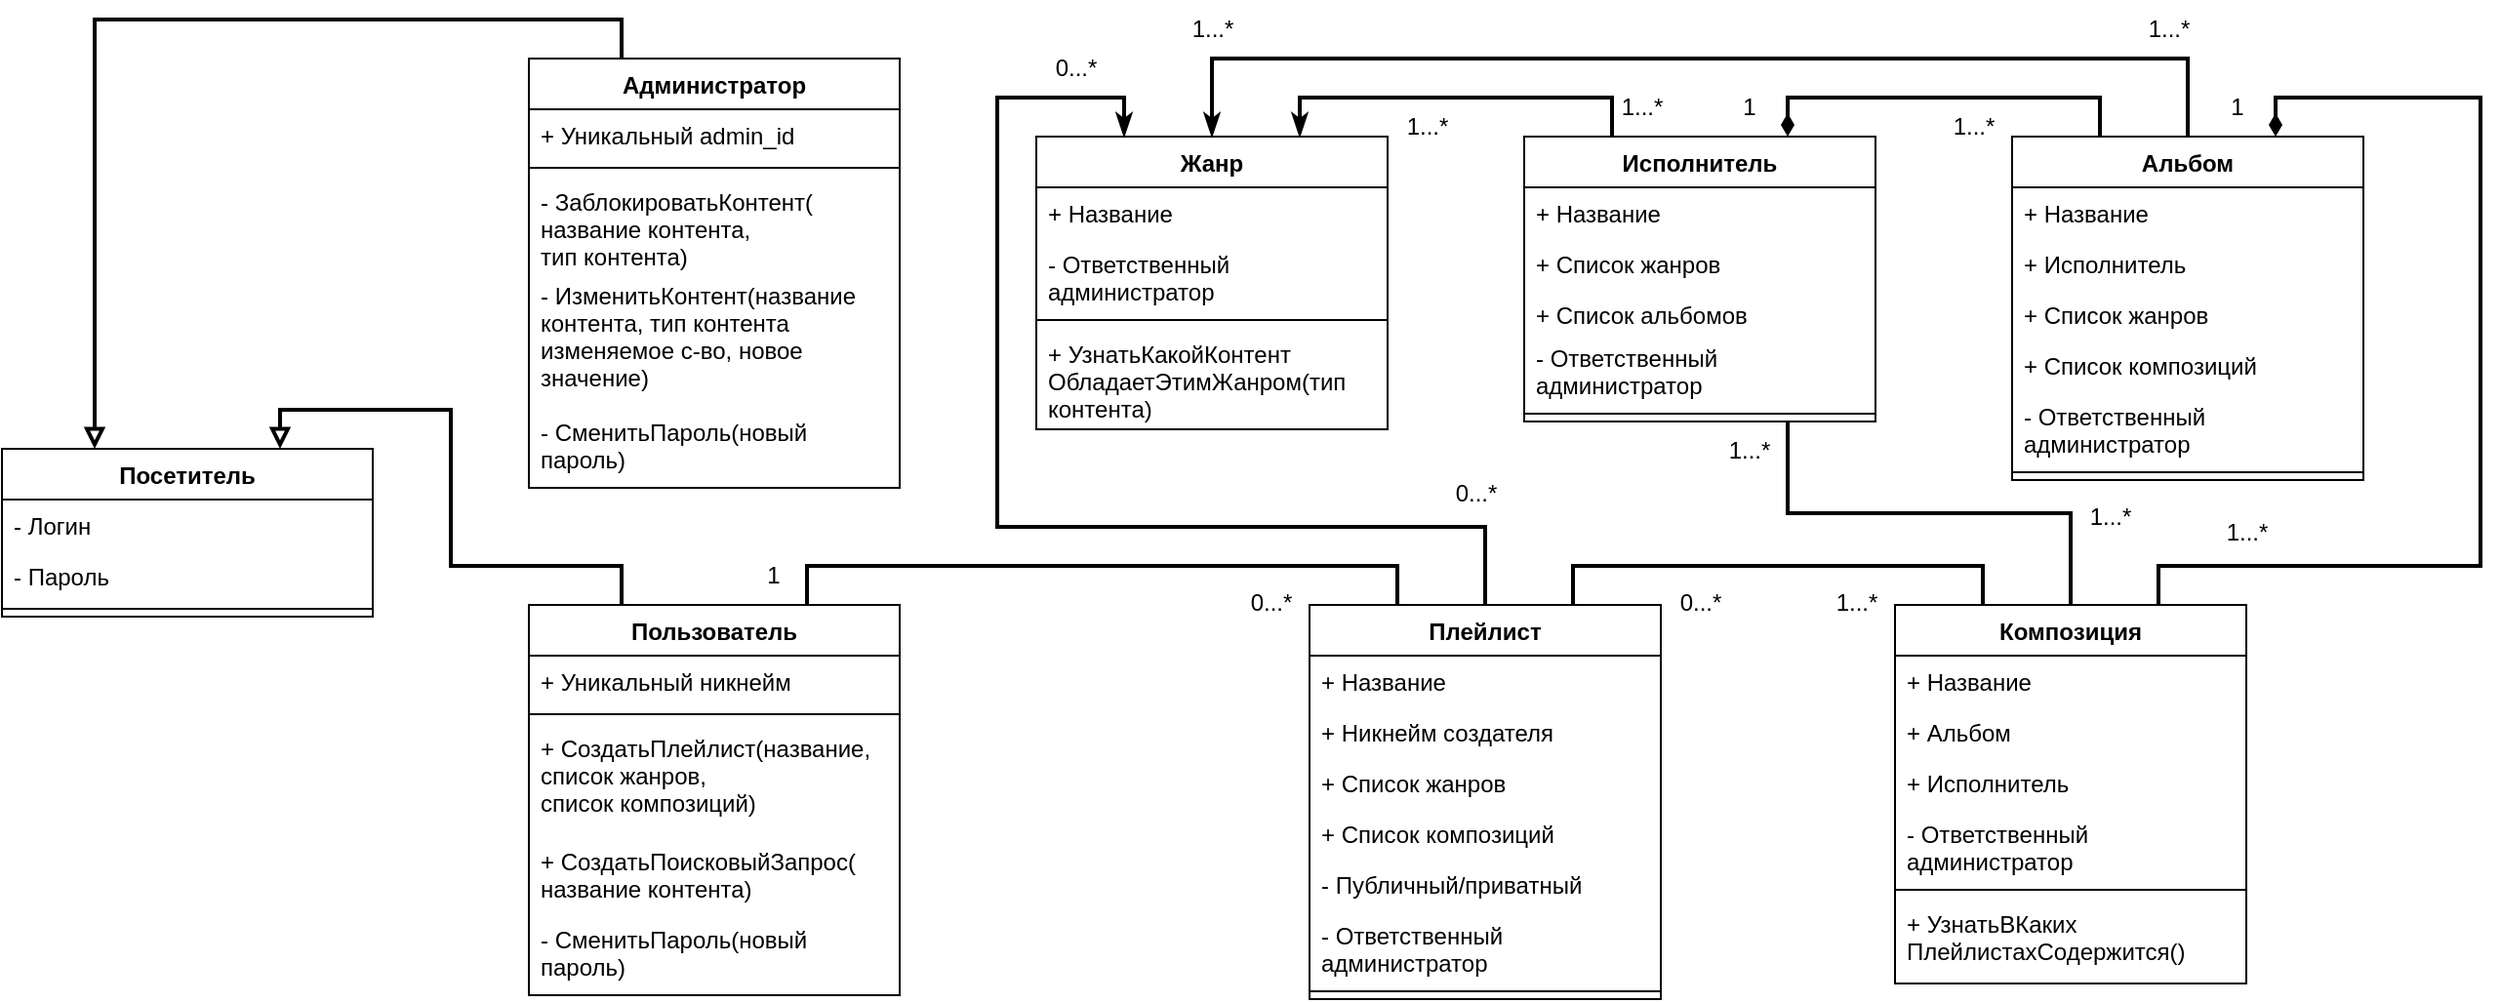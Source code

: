 <mxfile>
    <diagram id="uJ8KN8-JIK9b-HPbFgpB" name="Страница 1">
        <mxGraphModel dx="1731" dy="457" grid="1" gridSize="10" guides="1" tooltips="1" connect="1" arrows="1" fold="1" page="1" pageScale="1" pageWidth="1169" pageHeight="827" math="0" shadow="0">
            <root>
                <mxCell id="0"/>
                <mxCell id="1" parent="0"/>
                <mxCell id="85" style="edgeStyle=orthogonalEdgeStyle;rounded=0;html=1;exitX=0.75;exitY=0;exitDx=0;exitDy=0;entryX=0.25;entryY=0;entryDx=0;entryDy=0;strokeColor=default;strokeWidth=2;startArrow=none;startFill=0;endArrow=none;endFill=0;" edge="1" parent="1" source="4" target="37">
                    <mxGeometry relative="1" as="geometry">
                        <Array as="points">
                            <mxPoint x="262" y="380"/>
                            <mxPoint x="565" y="380"/>
                        </Array>
                    </mxGeometry>
                </mxCell>
                <mxCell id="88" style="edgeStyle=orthogonalEdgeStyle;rounded=0;html=1;exitX=0.25;exitY=0;exitDx=0;exitDy=0;strokeColor=default;strokeWidth=2;startArrow=none;startFill=0;endArrow=block;endFill=0;entryX=0.75;entryY=0;entryDx=0;entryDy=0;" edge="1" parent="1" source="4" target="63">
                    <mxGeometry relative="1" as="geometry">
                        <mxPoint x="80" y="340" as="targetPoint"/>
                        <Array as="points">
                            <mxPoint x="167" y="380"/>
                            <mxPoint x="80" y="380"/>
                            <mxPoint x="80" y="300"/>
                            <mxPoint x="-8" y="300"/>
                        </Array>
                    </mxGeometry>
                </mxCell>
                <mxCell id="4" value="Пользователь" style="swimlane;fontStyle=1;align=center;verticalAlign=top;childLayout=stackLayout;horizontal=1;startSize=26;horizontalStack=0;resizeParent=1;resizeParentMax=0;resizeLast=0;collapsible=1;marginBottom=0;" parent="1" vertex="1">
                    <mxGeometry x="120" y="400" width="190" height="200" as="geometry"/>
                </mxCell>
                <mxCell id="5" value="+ Уникальный никнейм" style="text;strokeColor=none;fillColor=none;align=left;verticalAlign=top;spacingLeft=4;spacingRight=4;overflow=hidden;rotatable=0;points=[[0,0.5],[1,0.5]];portConstraint=eastwest;" parent="4" vertex="1">
                    <mxGeometry y="26" width="190" height="26" as="geometry"/>
                </mxCell>
                <mxCell id="6" value="" style="line;strokeWidth=1;fillColor=none;align=left;verticalAlign=middle;spacingTop=-1;spacingLeft=3;spacingRight=3;rotatable=0;labelPosition=right;points=[];portConstraint=eastwest;strokeColor=inherit;" parent="4" vertex="1">
                    <mxGeometry y="52" width="190" height="8" as="geometry"/>
                </mxCell>
                <mxCell id="7" value="+ СоздатьПлейлист(название, &#10;список жанров, &#10;список композиций)" style="text;strokeColor=none;fillColor=none;align=left;verticalAlign=top;spacingLeft=4;spacingRight=4;overflow=hidden;rotatable=0;points=[[0,0.5],[1,0.5]];portConstraint=eastwest;" parent="4" vertex="1">
                    <mxGeometry y="60" width="190" height="58" as="geometry"/>
                </mxCell>
                <mxCell id="10" value="+ СоздатьПоисковыйЗапрос(&#10;название контента)" style="text;strokeColor=none;fillColor=none;align=left;verticalAlign=top;spacingLeft=4;spacingRight=4;overflow=hidden;rotatable=0;points=[[0,0.5],[1,0.5]];portConstraint=eastwest;" parent="4" vertex="1">
                    <mxGeometry y="118" width="190" height="40" as="geometry"/>
                </mxCell>
                <mxCell id="41" value="- СменитьПароль(новый &#10;пароль)" style="text;strokeColor=none;fillColor=none;align=left;verticalAlign=top;spacingLeft=4;spacingRight=4;overflow=hidden;rotatable=0;points=[[0,0.5],[1,0.5]];portConstraint=eastwest;" parent="4" vertex="1">
                    <mxGeometry y="158" width="190" height="42" as="geometry"/>
                </mxCell>
                <mxCell id="89" style="edgeStyle=orthogonalEdgeStyle;rounded=0;html=1;exitX=0.25;exitY=0;exitDx=0;exitDy=0;entryX=0.25;entryY=0;entryDx=0;entryDy=0;strokeColor=default;strokeWidth=2;startArrow=none;startFill=0;endArrow=block;endFill=0;" edge="1" parent="1" source="11" target="63">
                    <mxGeometry relative="1" as="geometry">
                        <Array as="points">
                            <mxPoint x="168" y="100"/>
                            <mxPoint x="-102" y="100"/>
                        </Array>
                    </mxGeometry>
                </mxCell>
                <mxCell id="11" value="Администратор" style="swimlane;fontStyle=1;align=center;verticalAlign=top;childLayout=stackLayout;horizontal=1;startSize=26;horizontalStack=0;resizeParent=1;resizeParentMax=0;resizeLast=0;collapsible=1;marginBottom=0;" parent="1" vertex="1">
                    <mxGeometry x="120" y="120" width="190" height="220" as="geometry"/>
                </mxCell>
                <mxCell id="12" value="+ Уникальный admin_id" style="text;strokeColor=none;fillColor=none;align=left;verticalAlign=top;spacingLeft=4;spacingRight=4;overflow=hidden;rotatable=0;points=[[0,0.5],[1,0.5]];portConstraint=eastwest;" parent="11" vertex="1">
                    <mxGeometry y="26" width="190" height="26" as="geometry"/>
                </mxCell>
                <mxCell id="15" value="" style="line;strokeWidth=1;fillColor=none;align=left;verticalAlign=middle;spacingTop=-1;spacingLeft=3;spacingRight=3;rotatable=0;labelPosition=right;points=[];portConstraint=eastwest;strokeColor=inherit;" parent="11" vertex="1">
                    <mxGeometry y="52" width="190" height="8" as="geometry"/>
                </mxCell>
                <mxCell id="16" value="- ЗаблокироватьКонтент(&#10;название контента, &#10;тип контента)" style="text;strokeColor=none;fillColor=none;align=left;verticalAlign=top;spacingLeft=4;spacingRight=4;overflow=hidden;rotatable=0;points=[[0,0.5],[1,0.5]];portConstraint=eastwest;" parent="11" vertex="1">
                    <mxGeometry y="60" width="190" height="48" as="geometry"/>
                </mxCell>
                <mxCell id="17" value="- ИзменитьКонтент(название &#10;контента, тип контента&#10;изменяемое с-во, новое &#10;значение)" style="text;strokeColor=none;fillColor=none;align=left;verticalAlign=top;spacingLeft=4;spacingRight=4;overflow=hidden;rotatable=0;points=[[0,0.5],[1,0.5]];portConstraint=eastwest;" parent="11" vertex="1">
                    <mxGeometry y="108" width="190" height="70" as="geometry"/>
                </mxCell>
                <mxCell id="42" value="- СменитьПароль(новый &#10;пароль)" style="text;strokeColor=none;fillColor=none;align=left;verticalAlign=top;spacingLeft=4;spacingRight=4;overflow=hidden;rotatable=0;points=[[0,0.5],[1,0.5]];portConstraint=eastwest;" parent="11" vertex="1">
                    <mxGeometry y="178" width="190" height="42" as="geometry"/>
                </mxCell>
                <mxCell id="59" style="edgeStyle=orthogonalEdgeStyle;rounded=0;html=1;exitX=0.75;exitY=0;exitDx=0;exitDy=0;entryX=0.25;entryY=0;entryDx=0;entryDy=0;strokeWidth=2;endArrow=none;endFill=0;startArrow=classicThin;startFill=1;" parent="1" source="18" target="25" edge="1">
                    <mxGeometry relative="1" as="geometry">
                        <Array as="points">
                            <mxPoint x="515" y="140"/>
                            <mxPoint x="675" y="140"/>
                        </Array>
                    </mxGeometry>
                </mxCell>
                <mxCell id="18" value="Жанр" style="swimlane;fontStyle=1;align=center;verticalAlign=top;childLayout=stackLayout;horizontal=1;startSize=26;horizontalStack=0;resizeParent=1;resizeParentMax=0;resizeLast=0;collapsible=1;marginBottom=0;" parent="1" vertex="1">
                    <mxGeometry x="380" y="160" width="180" height="150" as="geometry"/>
                </mxCell>
                <mxCell id="19" value="+ Название" style="text;strokeColor=none;fillColor=none;align=left;verticalAlign=top;spacingLeft=4;spacingRight=4;overflow=hidden;rotatable=0;points=[[0,0.5],[1,0.5]];portConstraint=eastwest;" parent="18" vertex="1">
                    <mxGeometry y="26" width="180" height="26" as="geometry"/>
                </mxCell>
                <mxCell id="20" value="- Ответственный &#10;администратор" style="text;strokeColor=none;fillColor=none;align=left;verticalAlign=top;spacingLeft=4;spacingRight=4;overflow=hidden;rotatable=0;points=[[0,0.5],[1,0.5]];portConstraint=eastwest;" parent="18" vertex="1">
                    <mxGeometry y="52" width="180" height="38" as="geometry"/>
                </mxCell>
                <mxCell id="22" value="" style="line;strokeWidth=1;fillColor=none;align=left;verticalAlign=middle;spacingTop=-1;spacingLeft=3;spacingRight=3;rotatable=0;labelPosition=right;points=[];portConstraint=eastwest;strokeColor=inherit;" parent="18" vertex="1">
                    <mxGeometry y="90" width="180" height="8" as="geometry"/>
                </mxCell>
                <mxCell id="62" value="+ УзнатьКакойКонтент&#10;ОбладаетЭтимЖанром(тип&#10;контента)" style="text;strokeColor=none;fillColor=none;align=left;verticalAlign=top;spacingLeft=4;spacingRight=4;overflow=hidden;rotatable=0;points=[[0,0.5],[1,0.5]];portConstraint=eastwest;" parent="18" vertex="1">
                    <mxGeometry y="98" width="180" height="52" as="geometry"/>
                </mxCell>
                <mxCell id="25" value="Исполнитель" style="swimlane;fontStyle=1;align=center;verticalAlign=top;childLayout=stackLayout;horizontal=1;startSize=26;horizontalStack=0;resizeParent=1;resizeParentMax=0;resizeLast=0;collapsible=1;marginBottom=0;" parent="1" vertex="1">
                    <mxGeometry x="630" y="160" width="180" height="146" as="geometry"/>
                </mxCell>
                <mxCell id="26" value="+ Название" style="text;strokeColor=none;fillColor=none;align=left;verticalAlign=top;spacingLeft=4;spacingRight=4;overflow=hidden;rotatable=0;points=[[0,0.5],[1,0.5]];portConstraint=eastwest;" parent="25" vertex="1">
                    <mxGeometry y="26" width="180" height="26" as="geometry"/>
                </mxCell>
                <mxCell id="43" value="+ Список жанров" style="text;strokeColor=none;fillColor=none;align=left;verticalAlign=top;spacingLeft=4;spacingRight=4;overflow=hidden;rotatable=0;points=[[0,0.5],[1,0.5]];portConstraint=eastwest;" parent="25" vertex="1">
                    <mxGeometry y="52" width="180" height="26" as="geometry"/>
                </mxCell>
                <mxCell id="54" value="+ Список альбомов" style="text;strokeColor=none;fillColor=none;align=left;verticalAlign=top;spacingLeft=4;spacingRight=4;overflow=hidden;rotatable=0;points=[[0,0.5],[1,0.5]];portConstraint=eastwest;" parent="25" vertex="1">
                    <mxGeometry y="78" width="180" height="22" as="geometry"/>
                </mxCell>
                <mxCell id="27" value="- Ответственный &#10;администратор" style="text;strokeColor=none;fillColor=none;align=left;verticalAlign=top;spacingLeft=4;spacingRight=4;overflow=hidden;rotatable=0;points=[[0,0.5],[1,0.5]];portConstraint=eastwest;" parent="25" vertex="1">
                    <mxGeometry y="100" width="180" height="38" as="geometry"/>
                </mxCell>
                <mxCell id="28" value="" style="line;strokeWidth=1;fillColor=none;align=left;verticalAlign=middle;spacingTop=-1;spacingLeft=3;spacingRight=3;rotatable=0;labelPosition=right;points=[];portConstraint=eastwest;strokeColor=inherit;" parent="25" vertex="1">
                    <mxGeometry y="138" width="180" height="8" as="geometry"/>
                </mxCell>
                <mxCell id="55" style="edgeStyle=orthogonalEdgeStyle;html=1;exitX=0.25;exitY=0;exitDx=0;exitDy=0;entryX=0.75;entryY=0;entryDx=0;entryDy=0;rounded=0;endArrow=diamondThin;endFill=1;strokeWidth=2;" parent="1" source="29" target="25" edge="1">
                    <mxGeometry relative="1" as="geometry">
                        <Array as="points">
                            <mxPoint x="925" y="140"/>
                            <mxPoint x="765" y="140"/>
                        </Array>
                    </mxGeometry>
                </mxCell>
                <mxCell id="82" style="edgeStyle=orthogonalEdgeStyle;rounded=0;html=1;exitX=0.5;exitY=0;exitDx=0;exitDy=0;entryX=0.5;entryY=0;entryDx=0;entryDy=0;strokeColor=default;strokeWidth=2;endArrow=classicThin;endFill=1;startArrow=none;startFill=0;" edge="1" parent="1" source="29" target="18">
                    <mxGeometry relative="1" as="geometry">
                        <Array as="points">
                            <mxPoint x="970" y="120"/>
                            <mxPoint x="470" y="120"/>
                        </Array>
                    </mxGeometry>
                </mxCell>
                <mxCell id="29" value="Альбом" style="swimlane;fontStyle=1;align=center;verticalAlign=top;childLayout=stackLayout;horizontal=1;startSize=26;horizontalStack=0;resizeParent=1;resizeParentMax=0;resizeLast=0;collapsible=1;marginBottom=0;" parent="1" vertex="1">
                    <mxGeometry x="880" y="160" width="180" height="176" as="geometry"/>
                </mxCell>
                <mxCell id="30" value="+ Название" style="text;strokeColor=none;fillColor=none;align=left;verticalAlign=top;spacingLeft=4;spacingRight=4;overflow=hidden;rotatable=0;points=[[0,0.5],[1,0.5]];portConstraint=eastwest;" parent="29" vertex="1">
                    <mxGeometry y="26" width="180" height="26" as="geometry"/>
                </mxCell>
                <mxCell id="44" value="+ Исполнитель" style="text;strokeColor=none;fillColor=none;align=left;verticalAlign=top;spacingLeft=4;spacingRight=4;overflow=hidden;rotatable=0;points=[[0,0.5],[1,0.5]];portConstraint=eastwest;" parent="29" vertex="1">
                    <mxGeometry y="52" width="180" height="26" as="geometry"/>
                </mxCell>
                <mxCell id="45" value="+ Список жанров" style="text;strokeColor=none;fillColor=none;align=left;verticalAlign=top;spacingLeft=4;spacingRight=4;overflow=hidden;rotatable=0;points=[[0,0.5],[1,0.5]];portConstraint=eastwest;" parent="29" vertex="1">
                    <mxGeometry y="78" width="180" height="26" as="geometry"/>
                </mxCell>
                <mxCell id="53" value="+ Список композиций" style="text;strokeColor=none;fillColor=none;align=left;verticalAlign=top;spacingLeft=4;spacingRight=4;overflow=hidden;rotatable=0;points=[[0,0.5],[1,0.5]];portConstraint=eastwest;" parent="29" vertex="1">
                    <mxGeometry y="104" width="180" height="26" as="geometry"/>
                </mxCell>
                <mxCell id="31" value="- Ответственный &#10;администратор" style="text;strokeColor=none;fillColor=none;align=left;verticalAlign=top;spacingLeft=4;spacingRight=4;overflow=hidden;rotatable=0;points=[[0,0.5],[1,0.5]];portConstraint=eastwest;" parent="29" vertex="1">
                    <mxGeometry y="130" width="180" height="38" as="geometry"/>
                </mxCell>
                <mxCell id="32" value="" style="line;strokeWidth=1;fillColor=none;align=left;verticalAlign=middle;spacingTop=-1;spacingLeft=3;spacingRight=3;rotatable=0;labelPosition=right;points=[];portConstraint=eastwest;strokeColor=inherit;" parent="29" vertex="1">
                    <mxGeometry y="168" width="180" height="8" as="geometry"/>
                </mxCell>
                <mxCell id="56" style="edgeStyle=orthogonalEdgeStyle;rounded=0;html=1;exitX=0.75;exitY=0;exitDx=0;exitDy=0;entryX=0.75;entryY=0;entryDx=0;entryDy=0;strokeWidth=2;endArrow=diamondThin;endFill=1;" parent="1" source="33" target="29" edge="1">
                    <mxGeometry relative="1" as="geometry">
                        <Array as="points">
                            <mxPoint x="955" y="380"/>
                            <mxPoint x="1120" y="380"/>
                            <mxPoint x="1120" y="140"/>
                            <mxPoint x="1015" y="140"/>
                        </Array>
                    </mxGeometry>
                </mxCell>
                <mxCell id="57" style="edgeStyle=orthogonalEdgeStyle;rounded=0;html=1;exitX=0.25;exitY=0;exitDx=0;exitDy=0;entryX=0.75;entryY=0;entryDx=0;entryDy=0;strokeWidth=2;endArrow=none;endFill=0;" parent="1" source="33" target="37" edge="1">
                    <mxGeometry relative="1" as="geometry">
                        <Array as="points">
                            <mxPoint x="865" y="380"/>
                            <mxPoint x="655" y="380"/>
                        </Array>
                    </mxGeometry>
                </mxCell>
                <mxCell id="101" style="edgeStyle=orthogonalEdgeStyle;rounded=0;html=1;exitX=0.5;exitY=0;exitDx=0;exitDy=0;entryX=0.75;entryY=1;entryDx=0;entryDy=0;strokeColor=default;strokeWidth=2;startArrow=none;startFill=0;endArrow=none;endFill=0;" edge="1" parent="1" source="33" target="25">
                    <mxGeometry relative="1" as="geometry"/>
                </mxCell>
                <mxCell id="33" value="Композиция" style="swimlane;fontStyle=1;align=center;verticalAlign=top;childLayout=stackLayout;horizontal=1;startSize=26;horizontalStack=0;resizeParent=1;resizeParentMax=0;resizeLast=0;collapsible=1;marginBottom=0;" parent="1" vertex="1">
                    <mxGeometry x="820" y="400" width="180" height="194" as="geometry"/>
                </mxCell>
                <mxCell id="34" value="+ Название" style="text;strokeColor=none;fillColor=none;align=left;verticalAlign=top;spacingLeft=4;spacingRight=4;overflow=hidden;rotatable=0;points=[[0,0.5],[1,0.5]];portConstraint=eastwest;" parent="33" vertex="1">
                    <mxGeometry y="26" width="180" height="26" as="geometry"/>
                </mxCell>
                <mxCell id="46" value="+ Альбом" style="text;strokeColor=none;fillColor=none;align=left;verticalAlign=top;spacingLeft=4;spacingRight=4;overflow=hidden;rotatable=0;points=[[0,0.5],[1,0.5]];portConstraint=eastwest;" parent="33" vertex="1">
                    <mxGeometry y="52" width="180" height="26" as="geometry"/>
                </mxCell>
                <mxCell id="47" value="+ Исполнитель" style="text;strokeColor=none;fillColor=none;align=left;verticalAlign=top;spacingLeft=4;spacingRight=4;overflow=hidden;rotatable=0;points=[[0,0.5],[1,0.5]];portConstraint=eastwest;" parent="33" vertex="1">
                    <mxGeometry y="78" width="180" height="26" as="geometry"/>
                </mxCell>
                <mxCell id="35" value="- Ответственный &#10;администратор" style="text;strokeColor=none;fillColor=none;align=left;verticalAlign=top;spacingLeft=4;spacingRight=4;overflow=hidden;rotatable=0;points=[[0,0.5],[1,0.5]];portConstraint=eastwest;" parent="33" vertex="1">
                    <mxGeometry y="104" width="180" height="38" as="geometry"/>
                </mxCell>
                <mxCell id="36" value="" style="line;strokeWidth=1;fillColor=none;align=left;verticalAlign=middle;spacingTop=-1;spacingLeft=3;spacingRight=3;rotatable=0;labelPosition=right;points=[];portConstraint=eastwest;strokeColor=inherit;" parent="33" vertex="1">
                    <mxGeometry y="142" width="180" height="8" as="geometry"/>
                </mxCell>
                <mxCell id="52" value="+ УзнатьВКаких&#10;ПлейлистахСодержится()" style="text;strokeColor=none;fillColor=none;align=left;verticalAlign=top;spacingLeft=4;spacingRight=4;overflow=hidden;rotatable=0;points=[[0,0.5],[1,0.5]];portConstraint=eastwest;" parent="33" vertex="1">
                    <mxGeometry y="150" width="180" height="44" as="geometry"/>
                </mxCell>
                <mxCell id="84" style="edgeStyle=orthogonalEdgeStyle;rounded=0;html=1;exitX=0.5;exitY=0;exitDx=0;exitDy=0;entryX=0.25;entryY=0;entryDx=0;entryDy=0;strokeColor=default;strokeWidth=2;startArrow=none;startFill=0;endArrow=classicThin;endFill=1;" edge="1" parent="1" source="37" target="18">
                    <mxGeometry relative="1" as="geometry">
                        <Array as="points">
                            <mxPoint x="610" y="360"/>
                            <mxPoint x="360" y="360"/>
                            <mxPoint x="360" y="140"/>
                            <mxPoint x="425" y="140"/>
                        </Array>
                    </mxGeometry>
                </mxCell>
                <mxCell id="37" value="Плейлист" style="swimlane;fontStyle=1;align=center;verticalAlign=top;childLayout=stackLayout;horizontal=1;startSize=26;horizontalStack=0;resizeParent=1;resizeParentMax=0;resizeLast=0;collapsible=1;marginBottom=0;" parent="1" vertex="1">
                    <mxGeometry x="520" y="400" width="180" height="202" as="geometry"/>
                </mxCell>
                <mxCell id="38" value="+ Название" style="text;strokeColor=none;fillColor=none;align=left;verticalAlign=top;spacingLeft=4;spacingRight=4;overflow=hidden;rotatable=0;points=[[0,0.5],[1,0.5]];portConstraint=eastwest;" parent="37" vertex="1">
                    <mxGeometry y="26" width="180" height="26" as="geometry"/>
                </mxCell>
                <mxCell id="49" value="+ Никнейм создателя" style="text;strokeColor=none;fillColor=none;align=left;verticalAlign=top;spacingLeft=4;spacingRight=4;overflow=hidden;rotatable=0;points=[[0,0.5],[1,0.5]];portConstraint=eastwest;" parent="37" vertex="1">
                    <mxGeometry y="52" width="180" height="26" as="geometry"/>
                </mxCell>
                <mxCell id="50" value="+ Список жанров" style="text;strokeColor=none;fillColor=none;align=left;verticalAlign=top;spacingLeft=4;spacingRight=4;overflow=hidden;rotatable=0;points=[[0,0.5],[1,0.5]];portConstraint=eastwest;" parent="37" vertex="1">
                    <mxGeometry y="78" width="180" height="26" as="geometry"/>
                </mxCell>
                <mxCell id="58" value="+ Список композиций" style="text;strokeColor=none;fillColor=none;align=left;verticalAlign=top;spacingLeft=4;spacingRight=4;overflow=hidden;rotatable=0;points=[[0,0.5],[1,0.5]];portConstraint=eastwest;" parent="37" vertex="1">
                    <mxGeometry y="104" width="180" height="26" as="geometry"/>
                </mxCell>
                <mxCell id="51" value="- Публичный/приватный" style="text;strokeColor=none;fillColor=none;align=left;verticalAlign=top;spacingLeft=4;spacingRight=4;overflow=hidden;rotatable=0;points=[[0,0.5],[1,0.5]];portConstraint=eastwest;" parent="37" vertex="1">
                    <mxGeometry y="130" width="180" height="26" as="geometry"/>
                </mxCell>
                <mxCell id="39" value="- Ответственный &#10;администратор" style="text;strokeColor=none;fillColor=none;align=left;verticalAlign=top;spacingLeft=4;spacingRight=4;overflow=hidden;rotatable=0;points=[[0,0.5],[1,0.5]];portConstraint=eastwest;" parent="37" vertex="1">
                    <mxGeometry y="156" width="180" height="38" as="geometry"/>
                </mxCell>
                <mxCell id="40" value="" style="line;strokeWidth=1;fillColor=none;align=left;verticalAlign=middle;spacingTop=-1;spacingLeft=3;spacingRight=3;rotatable=0;labelPosition=right;points=[];portConstraint=eastwest;strokeColor=inherit;" parent="37" vertex="1">
                    <mxGeometry y="194" width="180" height="8" as="geometry"/>
                </mxCell>
                <mxCell id="63" value="Посетитель" style="swimlane;fontStyle=1;align=center;verticalAlign=top;childLayout=stackLayout;horizontal=1;startSize=26;horizontalStack=0;resizeParent=1;resizeParentMax=0;resizeLast=0;collapsible=1;marginBottom=0;" parent="1" vertex="1">
                    <mxGeometry x="-150" y="320" width="190" height="86" as="geometry"/>
                </mxCell>
                <mxCell id="65" value="- Логин" style="text;strokeColor=none;fillColor=none;align=left;verticalAlign=top;spacingLeft=4;spacingRight=4;overflow=hidden;rotatable=0;points=[[0,0.5],[1,0.5]];portConstraint=eastwest;" parent="63" vertex="1">
                    <mxGeometry y="26" width="190" height="26" as="geometry"/>
                </mxCell>
                <mxCell id="66" value="- Пароль" style="text;strokeColor=none;fillColor=none;align=left;verticalAlign=top;spacingLeft=4;spacingRight=4;overflow=hidden;rotatable=0;points=[[0,0.5],[1,0.5]];portConstraint=eastwest;" parent="63" vertex="1">
                    <mxGeometry y="52" width="190" height="26" as="geometry"/>
                </mxCell>
                <mxCell id="67" value="" style="line;strokeWidth=1;fillColor=none;align=left;verticalAlign=middle;spacingTop=-1;spacingLeft=3;spacingRight=3;rotatable=0;labelPosition=right;points=[];portConstraint=eastwest;strokeColor=inherit;" parent="63" vertex="1">
                    <mxGeometry y="78" width="190" height="8" as="geometry"/>
                </mxCell>
                <mxCell id="90" value="1" style="text;html=1;align=center;verticalAlign=middle;resizable=0;points=[];autosize=1;strokeColor=none;fillColor=none;" vertex="1" parent="1">
                    <mxGeometry x="230" y="370" width="30" height="30" as="geometry"/>
                </mxCell>
                <mxCell id="92" value="0...*" style="text;html=1;align=center;verticalAlign=middle;resizable=0;points=[];autosize=1;strokeColor=none;fillColor=none;" vertex="1" parent="1">
                    <mxGeometry x="480" y="384" width="40" height="30" as="geometry"/>
                </mxCell>
                <mxCell id="94" value="0...*" style="text;html=1;align=center;verticalAlign=middle;resizable=0;points=[];autosize=1;strokeColor=none;fillColor=none;" vertex="1" parent="1">
                    <mxGeometry x="585" y="328" width="40" height="30" as="geometry"/>
                </mxCell>
                <mxCell id="95" value="0...*" style="text;html=1;align=center;verticalAlign=middle;resizable=0;points=[];autosize=1;strokeColor=none;fillColor=none;" vertex="1" parent="1">
                    <mxGeometry x="700" y="384" width="40" height="30" as="geometry"/>
                </mxCell>
                <mxCell id="96" value="1...*" style="text;html=1;align=center;verticalAlign=middle;resizable=0;points=[];autosize=1;strokeColor=none;fillColor=none;strokeWidth=1;" vertex="1" parent="1">
                    <mxGeometry x="780" y="384" width="40" height="30" as="geometry"/>
                </mxCell>
                <mxCell id="97" value="1...*" style="text;html=1;align=center;verticalAlign=middle;resizable=0;points=[];autosize=1;strokeColor=none;fillColor=none;" vertex="1" parent="1">
                    <mxGeometry x="980" y="348" width="40" height="30" as="geometry"/>
                </mxCell>
                <mxCell id="98" value="1" style="text;html=1;align=center;verticalAlign=middle;resizable=0;points=[];autosize=1;strokeColor=none;fillColor=none;" vertex="1" parent="1">
                    <mxGeometry x="980" y="130" width="30" height="30" as="geometry"/>
                </mxCell>
                <mxCell id="99" value="1" style="text;html=1;align=center;verticalAlign=middle;resizable=0;points=[];autosize=1;strokeColor=none;fillColor=none;" vertex="1" parent="1">
                    <mxGeometry x="730" y="130" width="30" height="30" as="geometry"/>
                </mxCell>
                <mxCell id="102" value="1...*" style="text;html=1;align=center;verticalAlign=middle;resizable=0;points=[];autosize=1;strokeColor=none;fillColor=none;" vertex="1" parent="1">
                    <mxGeometry x="910" y="340" width="40" height="30" as="geometry"/>
                </mxCell>
                <mxCell id="103" value="1...*" style="text;html=1;align=center;verticalAlign=middle;resizable=0;points=[];autosize=1;strokeColor=none;fillColor=none;" vertex="1" parent="1">
                    <mxGeometry x="725" y="306" width="40" height="30" as="geometry"/>
                </mxCell>
                <mxCell id="104" value="1...*" style="text;html=1;align=center;verticalAlign=middle;resizable=0;points=[];autosize=1;strokeColor=none;fillColor=none;" vertex="1" parent="1">
                    <mxGeometry x="840" y="140" width="40" height="30" as="geometry"/>
                </mxCell>
                <mxCell id="107" value="1...*" style="text;html=1;align=center;verticalAlign=middle;resizable=0;points=[];autosize=1;strokeColor=none;fillColor=none;" vertex="1" parent="1">
                    <mxGeometry x="940" y="90" width="40" height="30" as="geometry"/>
                </mxCell>
                <mxCell id="108" value="1...*" style="text;html=1;align=center;verticalAlign=middle;resizable=0;points=[];autosize=1;strokeColor=none;fillColor=none;" vertex="1" parent="1">
                    <mxGeometry x="450" y="90" width="40" height="30" as="geometry"/>
                </mxCell>
                <mxCell id="109" value="1...*" style="text;html=1;align=center;verticalAlign=middle;resizable=0;points=[];autosize=1;strokeColor=none;fillColor=none;" vertex="1" parent="1">
                    <mxGeometry x="670" y="130" width="40" height="30" as="geometry"/>
                </mxCell>
                <mxCell id="110" value="1...*" style="text;html=1;align=center;verticalAlign=middle;resizable=0;points=[];autosize=1;strokeColor=none;fillColor=none;" vertex="1" parent="1">
                    <mxGeometry x="560" y="140" width="40" height="30" as="geometry"/>
                </mxCell>
                <mxCell id="111" value="0...*" style="text;html=1;align=center;verticalAlign=middle;resizable=0;points=[];autosize=1;strokeColor=none;fillColor=none;" vertex="1" parent="1">
                    <mxGeometry x="380" y="110" width="40" height="30" as="geometry"/>
                </mxCell>
            </root>
        </mxGraphModel>
    </diagram>
</mxfile>